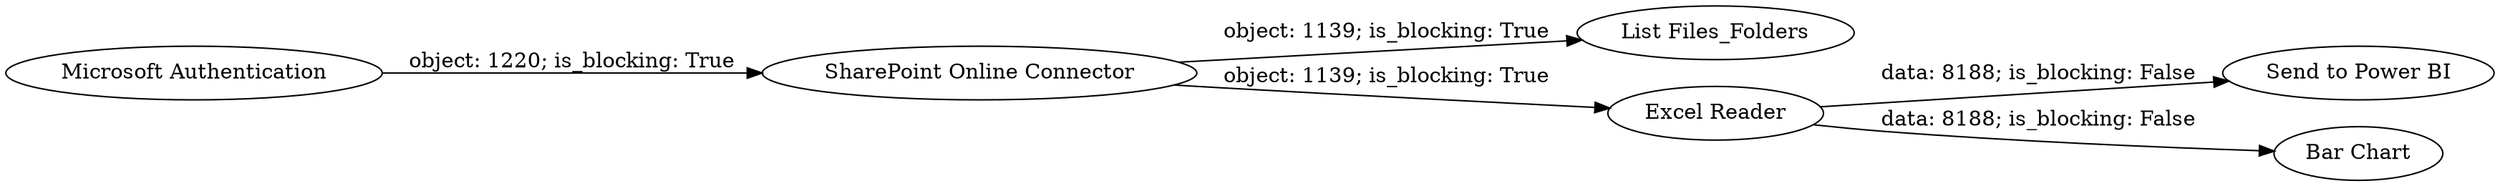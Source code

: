 digraph {
	"3023610387846062410_2" [label="Microsoft Authentication"]
	"3023610387846062410_4" [label="List Files_Folders"]
	"3023610387846062410_3" [label="Excel Reader"]
	"3023610387846062410_1" [label="SharePoint Online Connector"]
	"3023610387846062410_6" [label="Send to Power BI"]
	"3023610387846062410_5" [label="Bar Chart"]
	"3023610387846062410_3" -> "3023610387846062410_6" [label="data: 8188; is_blocking: False"]
	"3023610387846062410_1" -> "3023610387846062410_3" [label="object: 1139; is_blocking: True"]
	"3023610387846062410_2" -> "3023610387846062410_1" [label="object: 1220; is_blocking: True"]
	"3023610387846062410_3" -> "3023610387846062410_5" [label="data: 8188; is_blocking: False"]
	"3023610387846062410_1" -> "3023610387846062410_4" [label="object: 1139; is_blocking: True"]
	rankdir=LR
}
